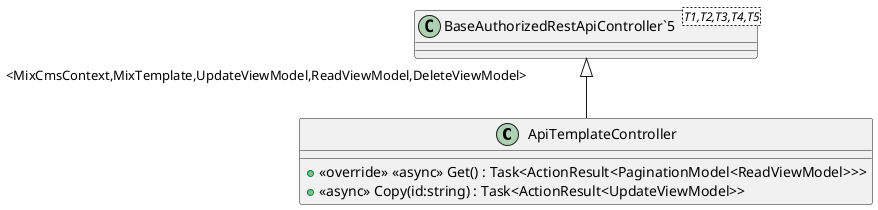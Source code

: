 @startuml
class ApiTemplateController {
    + <<override>> <<async>> Get() : Task<ActionResult<PaginationModel<ReadViewModel>>>
    + <<async>> Copy(id:string) : Task<ActionResult<UpdateViewModel>>
}
class "BaseAuthorizedRestApiController`5"<T1,T2,T3,T4,T5> {
}
"BaseAuthorizedRestApiController`5" "<MixCmsContext,MixTemplate,UpdateViewModel,ReadViewModel,DeleteViewModel>" <|-- ApiTemplateController
@enduml
